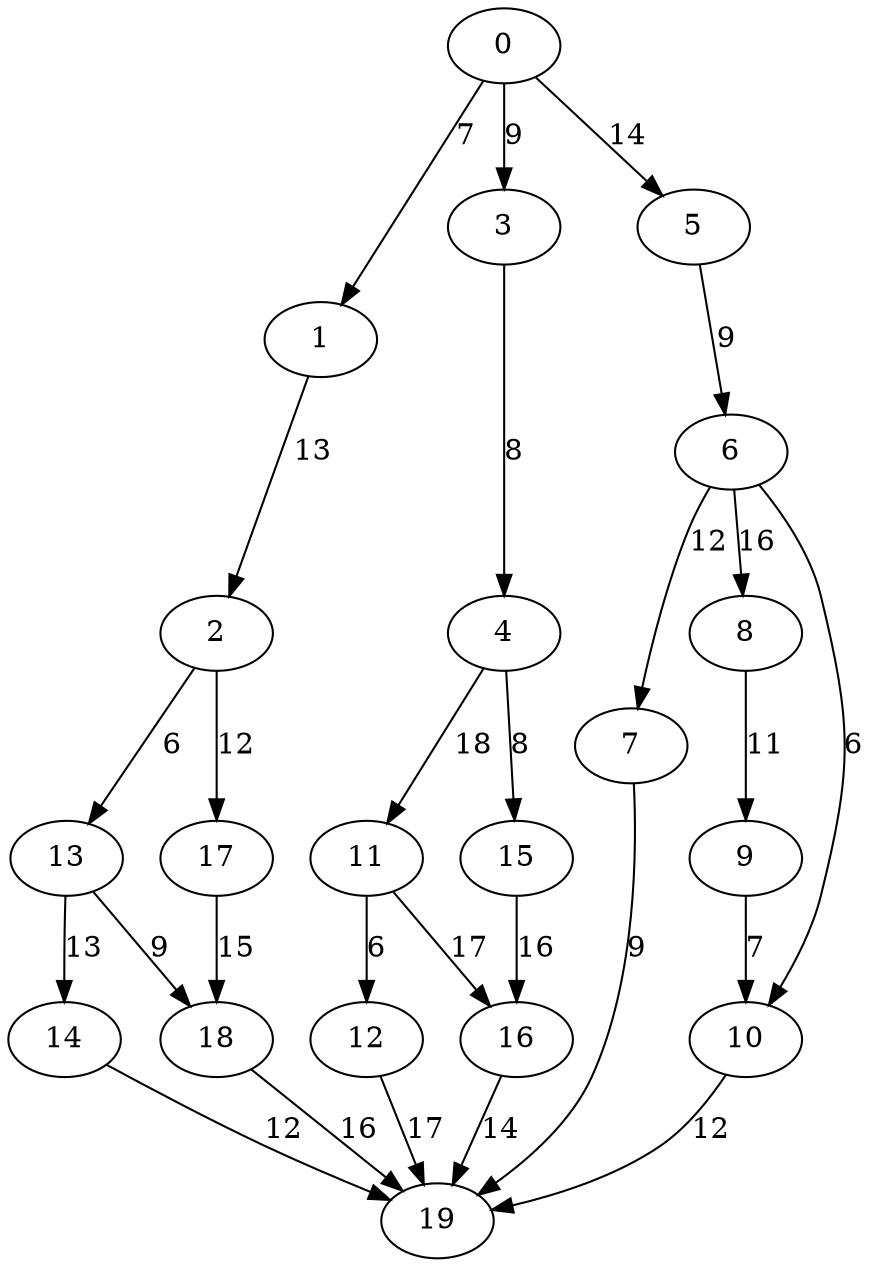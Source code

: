 digraph t20p8_17 {
0 -> 1 [ label = 7 ];
0 -> 3 [ label = 9 ];
0 -> 5 [ label = 14 ];
1 -> 2 [ label = 13 ];
2 -> 13 [ label = 6 ];
2 -> 17 [ label = 12 ];
3 -> 4 [ label = 8 ];
4 -> 11 [ label = 18 ];
4 -> 15 [ label = 8 ];
5 -> 6 [ label = 9 ];
6 -> 7 [ label = 12 ];
6 -> 8 [ label = 16 ];
6 -> 10 [ label = 6 ];
7 -> 19 [ label = 9 ];
8 -> 9 [ label = 11 ];
9 -> 10 [ label = 7 ];
10 -> 19 [ label = 12 ];
11 -> 12 [ label = 6 ];
11 -> 16 [ label = 17 ];
12 -> 19 [ label = 17 ];
13 -> 14 [ label = 13 ];
13 -> 18 [ label = 9 ];
14 -> 19 [ label = 12 ];
15 -> 16 [ label = 16 ];
16 -> 19 [ label = 14 ];
17 -> 18 [ label = 15 ];
18 -> 19 [ label = 16 ];
 }

